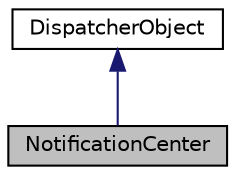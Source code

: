 digraph "NotificationCenter"
{
 // LATEX_PDF_SIZE
  edge [fontname="Helvetica",fontsize="10",labelfontname="Helvetica",labelfontsize="10"];
  node [fontname="Helvetica",fontsize="10",shape=record];
  Node1 [label="NotificationCenter",height=0.2,width=0.4,color="black", fillcolor="grey75", style="filled", fontcolor="black",tooltip="Handles subscription and broadcasting of signals in the simulation. Usually modules use this interfac..."];
  Node2 -> Node1 [dir="back",color="midnightblue",fontsize="10",style="solid",fontname="Helvetica"];
  Node2 [label="DispatcherObject",height=0.2,width=0.4,color="black", fillcolor="white", style="filled",URL="$classmoja_1_1DispatcherObject.html",tooltip="Class only defines the sendSignal() and connectSignal() methods. This class is only to be inherited f..."];
}
